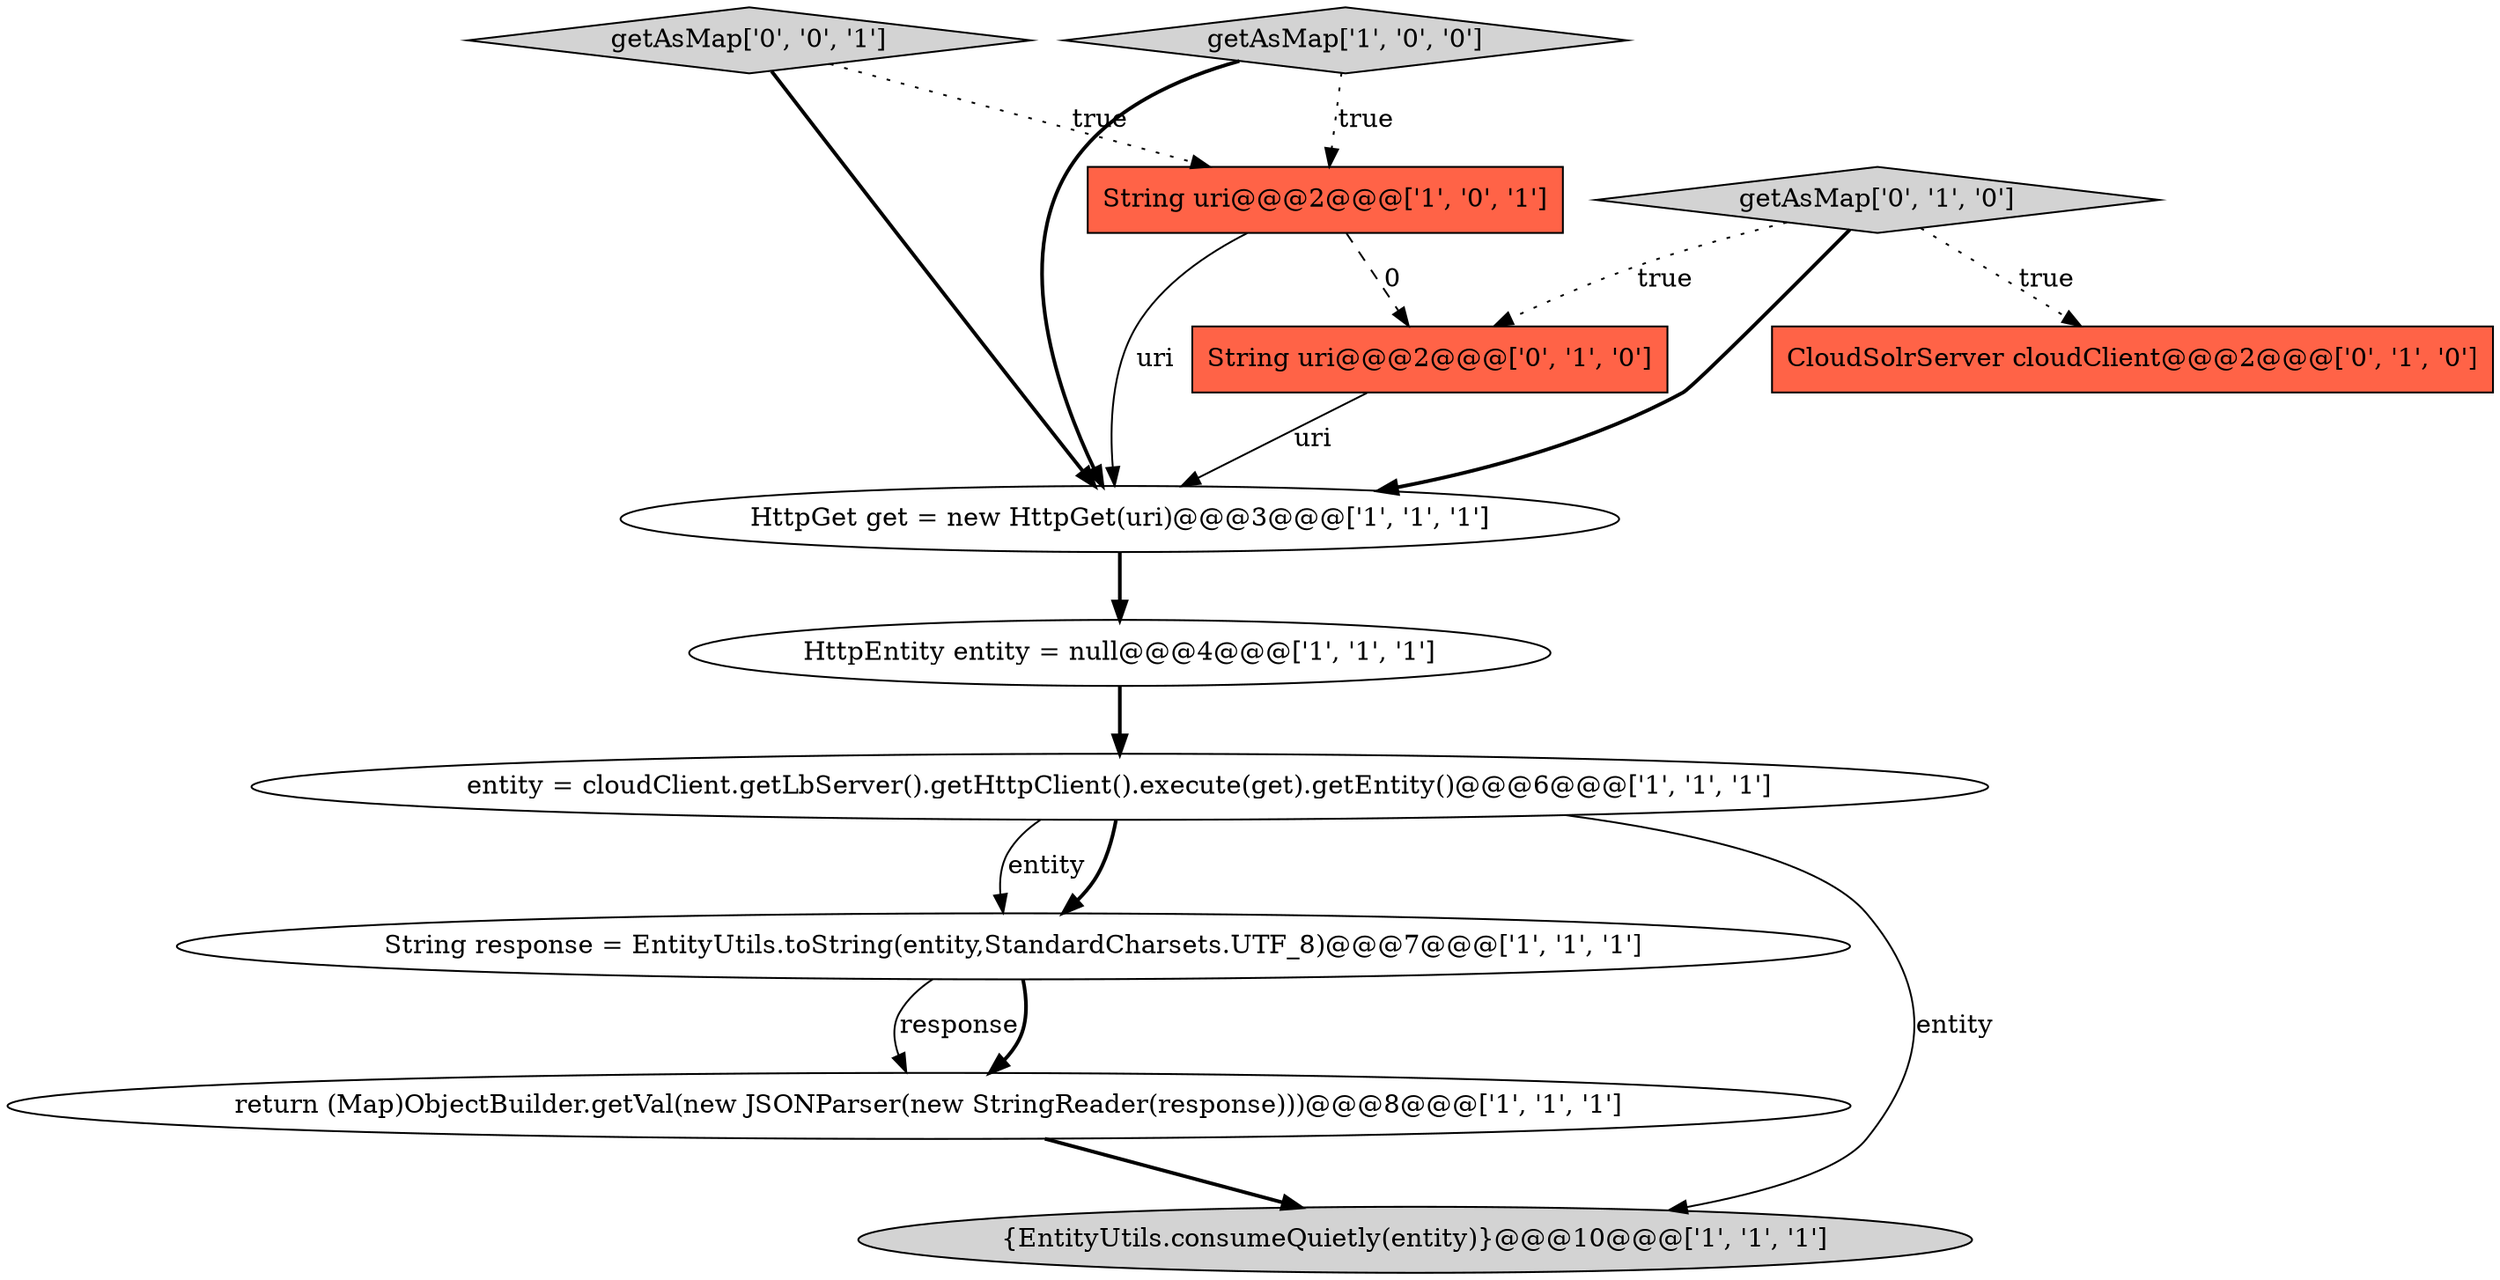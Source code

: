 digraph {
11 [style = filled, label = "getAsMap['0', '0', '1']", fillcolor = lightgray, shape = diamond image = "AAA0AAABBB3BBB"];
1 [style = filled, label = "String uri@@@2@@@['1', '0', '1']", fillcolor = tomato, shape = box image = "AAA0AAABBB1BBB"];
7 [style = filled, label = "getAsMap['1', '0', '0']", fillcolor = lightgray, shape = diamond image = "AAA0AAABBB1BBB"];
10 [style = filled, label = "String uri@@@2@@@['0', '1', '0']", fillcolor = tomato, shape = box image = "AAA1AAABBB2BBB"];
2 [style = filled, label = "HttpEntity entity = null@@@4@@@['1', '1', '1']", fillcolor = white, shape = ellipse image = "AAA0AAABBB1BBB"];
9 [style = filled, label = "getAsMap['0', '1', '0']", fillcolor = lightgray, shape = diamond image = "AAA0AAABBB2BBB"];
5 [style = filled, label = "HttpGet get = new HttpGet(uri)@@@3@@@['1', '1', '1']", fillcolor = white, shape = ellipse image = "AAA0AAABBB1BBB"];
6 [style = filled, label = "return (Map)ObjectBuilder.getVal(new JSONParser(new StringReader(response)))@@@8@@@['1', '1', '1']", fillcolor = white, shape = ellipse image = "AAA0AAABBB1BBB"];
0 [style = filled, label = "entity = cloudClient.getLbServer().getHttpClient().execute(get).getEntity()@@@6@@@['1', '1', '1']", fillcolor = white, shape = ellipse image = "AAA0AAABBB1BBB"];
3 [style = filled, label = "String response = EntityUtils.toString(entity,StandardCharsets.UTF_8)@@@7@@@['1', '1', '1']", fillcolor = white, shape = ellipse image = "AAA0AAABBB1BBB"];
8 [style = filled, label = "CloudSolrServer cloudClient@@@2@@@['0', '1', '0']", fillcolor = tomato, shape = box image = "AAA0AAABBB2BBB"];
4 [style = filled, label = "{EntityUtils.consumeQuietly(entity)}@@@10@@@['1', '1', '1']", fillcolor = lightgray, shape = ellipse image = "AAA0AAABBB1BBB"];
5->2 [style = bold, label=""];
7->5 [style = bold, label=""];
3->6 [style = solid, label="response"];
2->0 [style = bold, label=""];
9->10 [style = dotted, label="true"];
9->8 [style = dotted, label="true"];
7->1 [style = dotted, label="true"];
0->4 [style = solid, label="entity"];
0->3 [style = bold, label=""];
6->4 [style = bold, label=""];
0->3 [style = solid, label="entity"];
10->5 [style = solid, label="uri"];
9->5 [style = bold, label=""];
11->1 [style = dotted, label="true"];
1->10 [style = dashed, label="0"];
11->5 [style = bold, label=""];
1->5 [style = solid, label="uri"];
3->6 [style = bold, label=""];
}
